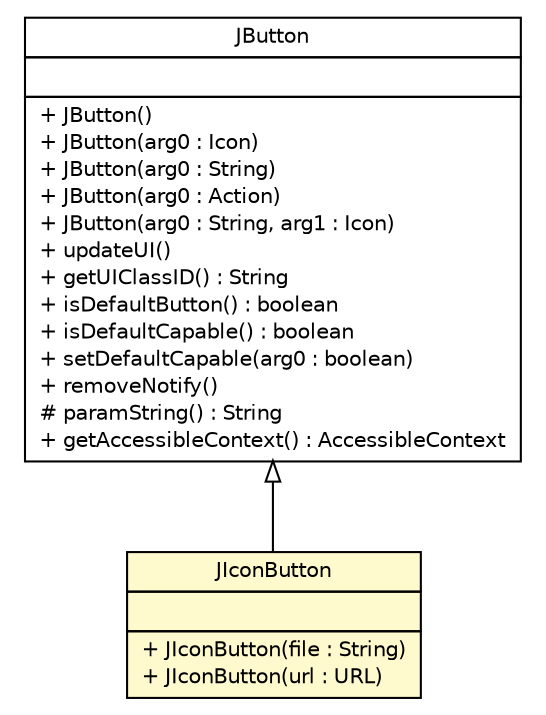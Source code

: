 #!/usr/local/bin/dot
#
# Class diagram 
# Generated by UMLGraph version R5_6 (http://www.umlgraph.org/)
#

digraph G {
	edge [fontname="Helvetica",fontsize=10,labelfontname="Helvetica",labelfontsize=10];
	node [fontname="Helvetica",fontsize=10,shape=plaintext];
	nodesep=0.25;
	ranksep=0.5;
	// sorcer.ui.util.JIconButton
	c180724 [label=<<table title="sorcer.ui.util.JIconButton" border="0" cellborder="1" cellspacing="0" cellpadding="2" port="p" bgcolor="lemonChiffon" href="./JIconButton.html">
		<tr><td><table border="0" cellspacing="0" cellpadding="1">
<tr><td align="center" balign="center"> JIconButton </td></tr>
		</table></td></tr>
		<tr><td><table border="0" cellspacing="0" cellpadding="1">
<tr><td align="left" balign="left">  </td></tr>
		</table></td></tr>
		<tr><td><table border="0" cellspacing="0" cellpadding="1">
<tr><td align="left" balign="left"> + JIconButton(file : String) </td></tr>
<tr><td align="left" balign="left"> + JIconButton(url : URL) </td></tr>
		</table></td></tr>
		</table>>, URL="./JIconButton.html", fontname="Helvetica", fontcolor="black", fontsize=10.0];
	//sorcer.ui.util.JIconButton extends javax.swing.JButton
	c180854:p -> c180724:p [dir=back,arrowtail=empty];
	// javax.swing.JButton
	c180854 [label=<<table title="javax.swing.JButton" border="0" cellborder="1" cellspacing="0" cellpadding="2" port="p" href="http://docs.oracle.com/javase/7/docs/api/javax/swing/JButton.html">
		<tr><td><table border="0" cellspacing="0" cellpadding="1">
<tr><td align="center" balign="center"> JButton </td></tr>
		</table></td></tr>
		<tr><td><table border="0" cellspacing="0" cellpadding="1">
<tr><td align="left" balign="left">  </td></tr>
		</table></td></tr>
		<tr><td><table border="0" cellspacing="0" cellpadding="1">
<tr><td align="left" balign="left"> + JButton() </td></tr>
<tr><td align="left" balign="left"> + JButton(arg0 : Icon) </td></tr>
<tr><td align="left" balign="left"> + JButton(arg0 : String) </td></tr>
<tr><td align="left" balign="left"> + JButton(arg0 : Action) </td></tr>
<tr><td align="left" balign="left"> + JButton(arg0 : String, arg1 : Icon) </td></tr>
<tr><td align="left" balign="left"> + updateUI() </td></tr>
<tr><td align="left" balign="left"> + getUIClassID() : String </td></tr>
<tr><td align="left" balign="left"> + isDefaultButton() : boolean </td></tr>
<tr><td align="left" balign="left"> + isDefaultCapable() : boolean </td></tr>
<tr><td align="left" balign="left"> + setDefaultCapable(arg0 : boolean) </td></tr>
<tr><td align="left" balign="left"> + removeNotify() </td></tr>
<tr><td align="left" balign="left"> # paramString() : String </td></tr>
<tr><td align="left" balign="left"> + getAccessibleContext() : AccessibleContext </td></tr>
		</table></td></tr>
		</table>>, URL="http://docs.oracle.com/javase/7/docs/api/javax/swing/JButton.html", fontname="Helvetica", fontcolor="black", fontsize=10.0];
}

